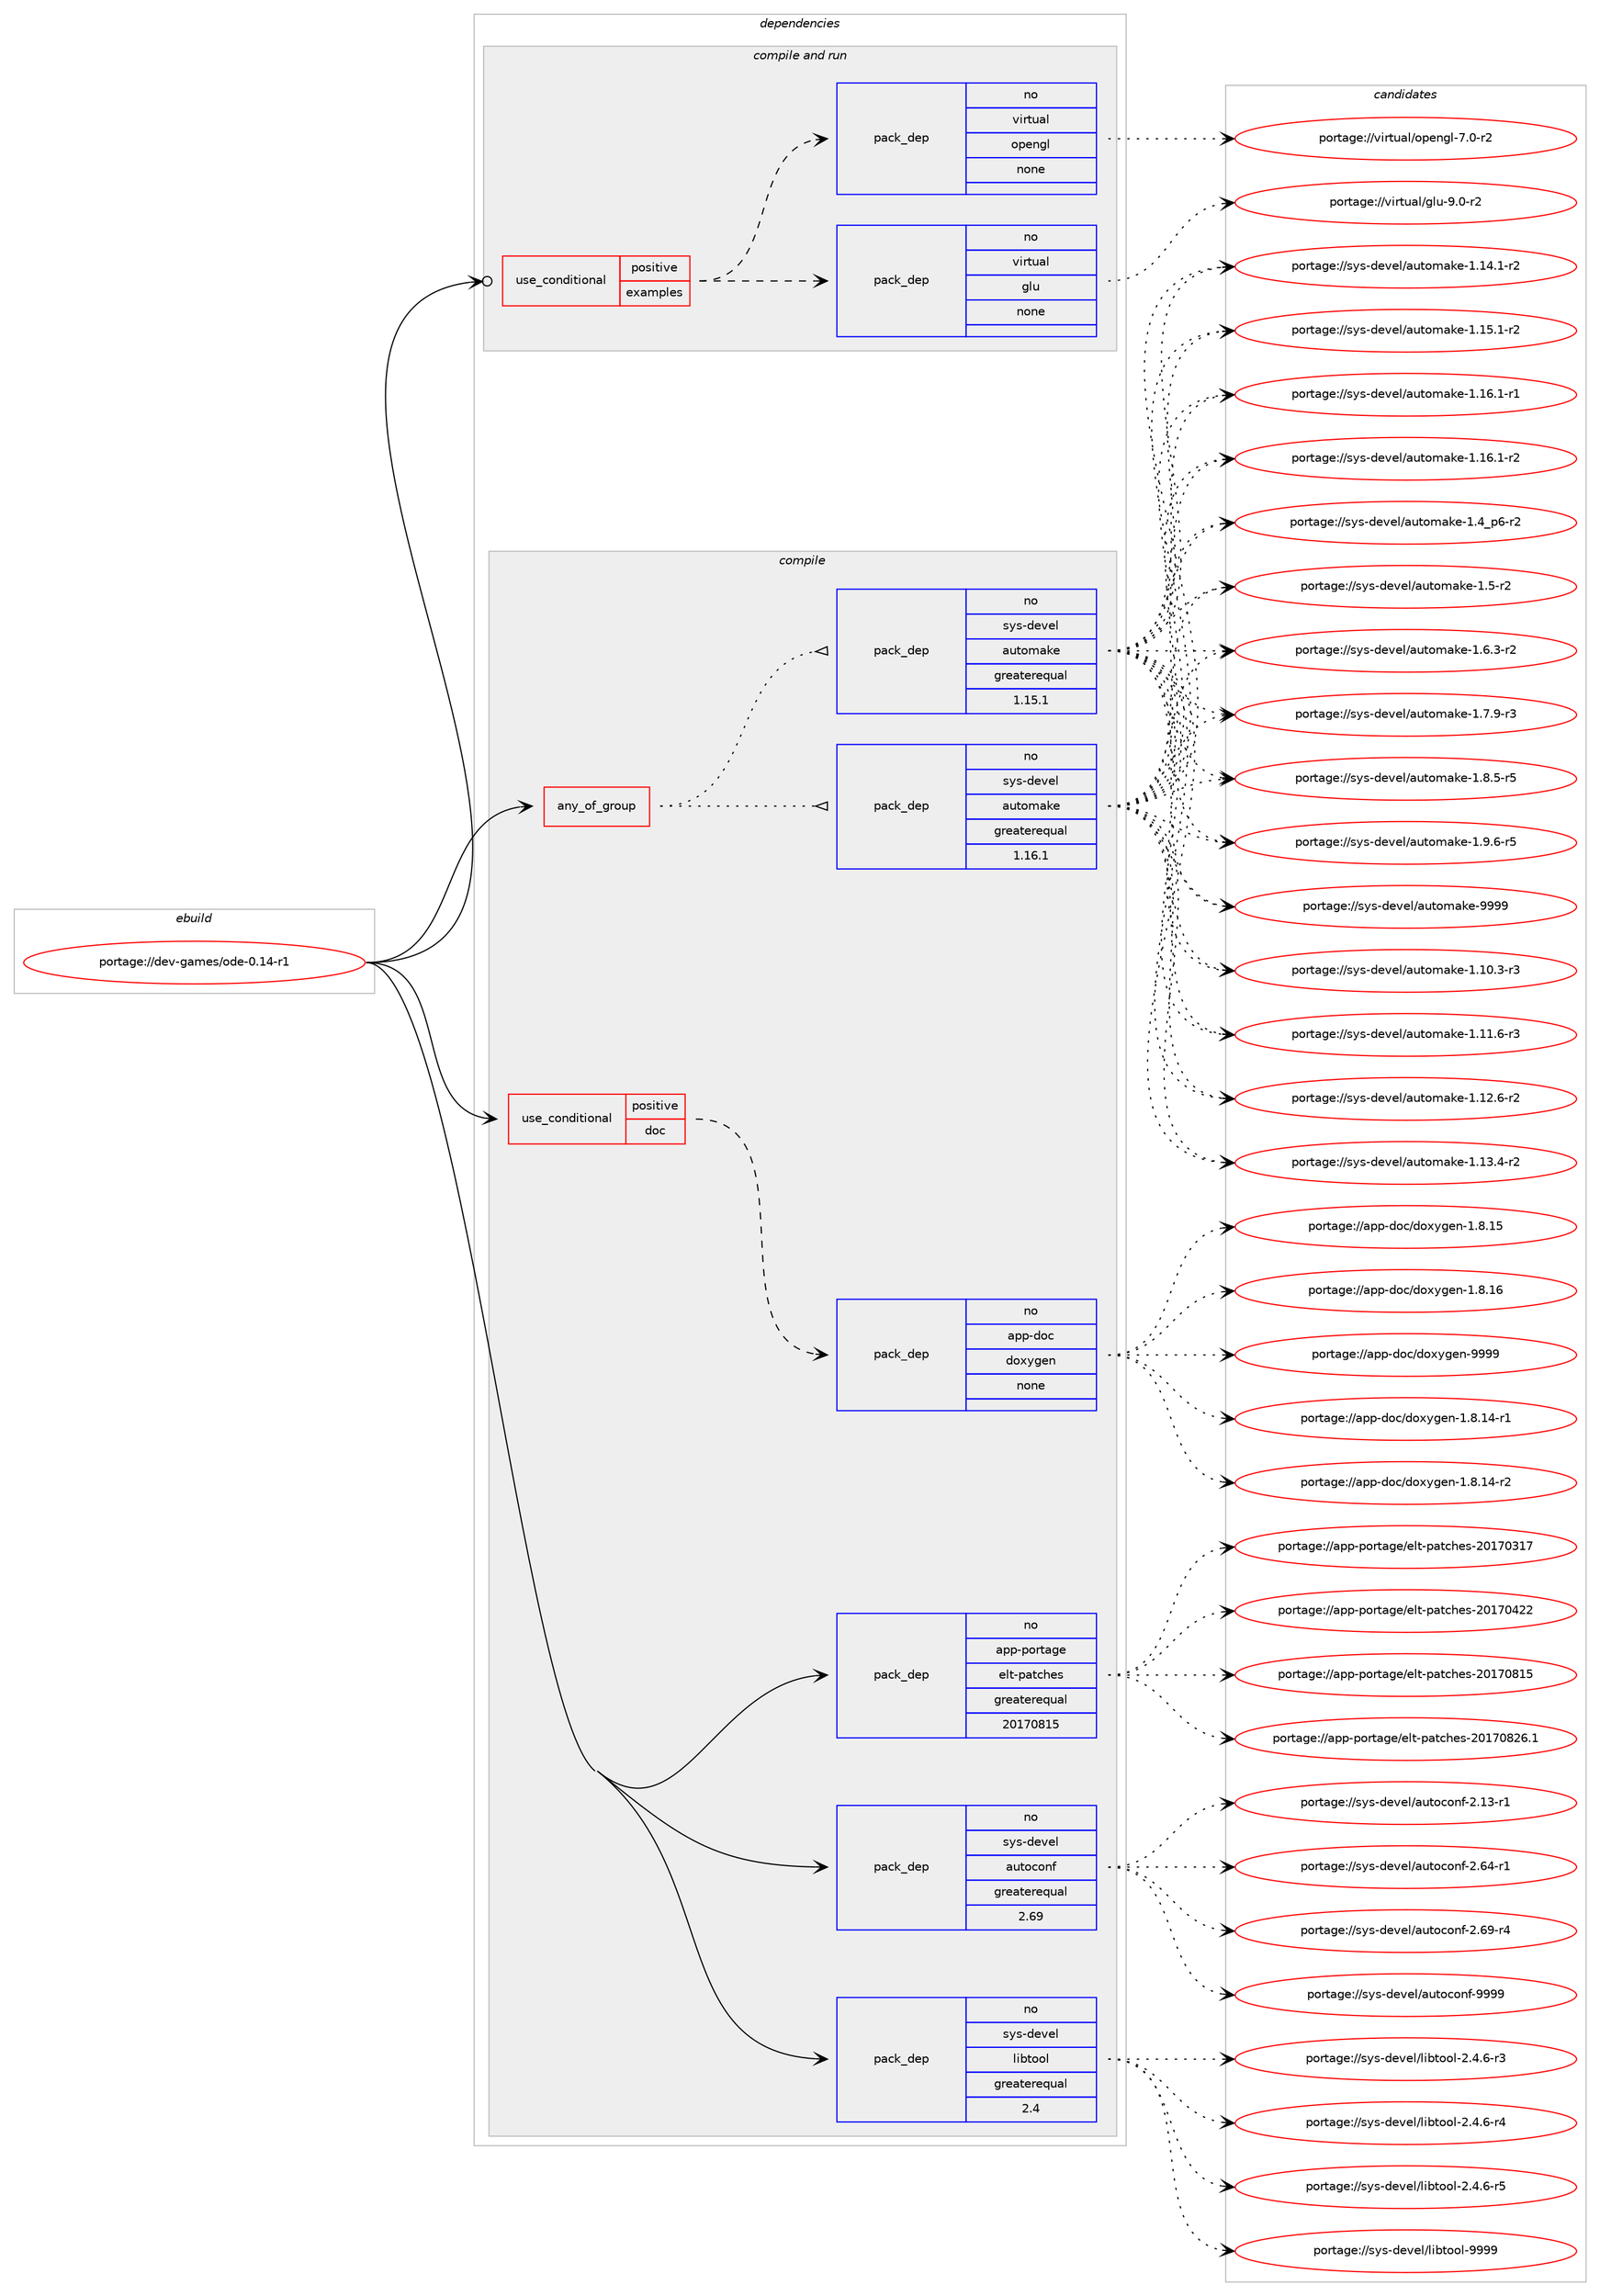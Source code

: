 digraph prolog {

# *************
# Graph options
# *************

newrank=true;
concentrate=true;
compound=true;
graph [rankdir=LR,fontname=Helvetica,fontsize=10,ranksep=1.5];#, ranksep=2.5, nodesep=0.2];
edge  [arrowhead=vee];
node  [fontname=Helvetica,fontsize=10];

# **********
# The ebuild
# **********

subgraph cluster_leftcol {
color=gray;
rank=same;
label=<<i>ebuild</i>>;
id [label="portage://dev-games/ode-0.14-r1", color=red, width=4, href="../dev-games/ode-0.14-r1.svg"];
}

# ****************
# The dependencies
# ****************

subgraph cluster_midcol {
color=gray;
label=<<i>dependencies</i>>;
subgraph cluster_compile {
fillcolor="#eeeeee";
style=filled;
label=<<i>compile</i>>;
subgraph any1269 {
dependency60438 [label=<<TABLE BORDER="0" CELLBORDER="1" CELLSPACING="0" CELLPADDING="4"><TR><TD CELLPADDING="10">any_of_group</TD></TR></TABLE>>, shape=none, color=red];subgraph pack45172 {
dependency60439 [label=<<TABLE BORDER="0" CELLBORDER="1" CELLSPACING="0" CELLPADDING="4" WIDTH="220"><TR><TD ROWSPAN="6" CELLPADDING="30">pack_dep</TD></TR><TR><TD WIDTH="110">no</TD></TR><TR><TD>sys-devel</TD></TR><TR><TD>automake</TD></TR><TR><TD>greaterequal</TD></TR><TR><TD>1.16.1</TD></TR></TABLE>>, shape=none, color=blue];
}
dependency60438:e -> dependency60439:w [weight=20,style="dotted",arrowhead="oinv"];
subgraph pack45173 {
dependency60440 [label=<<TABLE BORDER="0" CELLBORDER="1" CELLSPACING="0" CELLPADDING="4" WIDTH="220"><TR><TD ROWSPAN="6" CELLPADDING="30">pack_dep</TD></TR><TR><TD WIDTH="110">no</TD></TR><TR><TD>sys-devel</TD></TR><TR><TD>automake</TD></TR><TR><TD>greaterequal</TD></TR><TR><TD>1.15.1</TD></TR></TABLE>>, shape=none, color=blue];
}
dependency60438:e -> dependency60440:w [weight=20,style="dotted",arrowhead="oinv"];
}
id:e -> dependency60438:w [weight=20,style="solid",arrowhead="vee"];
subgraph cond13940 {
dependency60441 [label=<<TABLE BORDER="0" CELLBORDER="1" CELLSPACING="0" CELLPADDING="4"><TR><TD ROWSPAN="3" CELLPADDING="10">use_conditional</TD></TR><TR><TD>positive</TD></TR><TR><TD>doc</TD></TR></TABLE>>, shape=none, color=red];
subgraph pack45174 {
dependency60442 [label=<<TABLE BORDER="0" CELLBORDER="1" CELLSPACING="0" CELLPADDING="4" WIDTH="220"><TR><TD ROWSPAN="6" CELLPADDING="30">pack_dep</TD></TR><TR><TD WIDTH="110">no</TD></TR><TR><TD>app-doc</TD></TR><TR><TD>doxygen</TD></TR><TR><TD>none</TD></TR><TR><TD></TD></TR></TABLE>>, shape=none, color=blue];
}
dependency60441:e -> dependency60442:w [weight=20,style="dashed",arrowhead="vee"];
}
id:e -> dependency60441:w [weight=20,style="solid",arrowhead="vee"];
subgraph pack45175 {
dependency60443 [label=<<TABLE BORDER="0" CELLBORDER="1" CELLSPACING="0" CELLPADDING="4" WIDTH="220"><TR><TD ROWSPAN="6" CELLPADDING="30">pack_dep</TD></TR><TR><TD WIDTH="110">no</TD></TR><TR><TD>app-portage</TD></TR><TR><TD>elt-patches</TD></TR><TR><TD>greaterequal</TD></TR><TR><TD>20170815</TD></TR></TABLE>>, shape=none, color=blue];
}
id:e -> dependency60443:w [weight=20,style="solid",arrowhead="vee"];
subgraph pack45176 {
dependency60444 [label=<<TABLE BORDER="0" CELLBORDER="1" CELLSPACING="0" CELLPADDING="4" WIDTH="220"><TR><TD ROWSPAN="6" CELLPADDING="30">pack_dep</TD></TR><TR><TD WIDTH="110">no</TD></TR><TR><TD>sys-devel</TD></TR><TR><TD>autoconf</TD></TR><TR><TD>greaterequal</TD></TR><TR><TD>2.69</TD></TR></TABLE>>, shape=none, color=blue];
}
id:e -> dependency60444:w [weight=20,style="solid",arrowhead="vee"];
subgraph pack45177 {
dependency60445 [label=<<TABLE BORDER="0" CELLBORDER="1" CELLSPACING="0" CELLPADDING="4" WIDTH="220"><TR><TD ROWSPAN="6" CELLPADDING="30">pack_dep</TD></TR><TR><TD WIDTH="110">no</TD></TR><TR><TD>sys-devel</TD></TR><TR><TD>libtool</TD></TR><TR><TD>greaterequal</TD></TR><TR><TD>2.4</TD></TR></TABLE>>, shape=none, color=blue];
}
id:e -> dependency60445:w [weight=20,style="solid",arrowhead="vee"];
}
subgraph cluster_compileandrun {
fillcolor="#eeeeee";
style=filled;
label=<<i>compile and run</i>>;
subgraph cond13941 {
dependency60446 [label=<<TABLE BORDER="0" CELLBORDER="1" CELLSPACING="0" CELLPADDING="4"><TR><TD ROWSPAN="3" CELLPADDING="10">use_conditional</TD></TR><TR><TD>positive</TD></TR><TR><TD>examples</TD></TR></TABLE>>, shape=none, color=red];
subgraph pack45178 {
dependency60447 [label=<<TABLE BORDER="0" CELLBORDER="1" CELLSPACING="0" CELLPADDING="4" WIDTH="220"><TR><TD ROWSPAN="6" CELLPADDING="30">pack_dep</TD></TR><TR><TD WIDTH="110">no</TD></TR><TR><TD>virtual</TD></TR><TR><TD>glu</TD></TR><TR><TD>none</TD></TR><TR><TD></TD></TR></TABLE>>, shape=none, color=blue];
}
dependency60446:e -> dependency60447:w [weight=20,style="dashed",arrowhead="vee"];
subgraph pack45179 {
dependency60448 [label=<<TABLE BORDER="0" CELLBORDER="1" CELLSPACING="0" CELLPADDING="4" WIDTH="220"><TR><TD ROWSPAN="6" CELLPADDING="30">pack_dep</TD></TR><TR><TD WIDTH="110">no</TD></TR><TR><TD>virtual</TD></TR><TR><TD>opengl</TD></TR><TR><TD>none</TD></TR><TR><TD></TD></TR></TABLE>>, shape=none, color=blue];
}
dependency60446:e -> dependency60448:w [weight=20,style="dashed",arrowhead="vee"];
}
id:e -> dependency60446:w [weight=20,style="solid",arrowhead="odotvee"];
}
subgraph cluster_run {
fillcolor="#eeeeee";
style=filled;
label=<<i>run</i>>;
}
}

# **************
# The candidates
# **************

subgraph cluster_choices {
rank=same;
color=gray;
label=<<i>candidates</i>>;

subgraph choice45172 {
color=black;
nodesep=1;
choiceportage11512111545100101118101108479711711611110997107101454946494846514511451 [label="portage://sys-devel/automake-1.10.3-r3", color=red, width=4,href="../sys-devel/automake-1.10.3-r3.svg"];
choiceportage11512111545100101118101108479711711611110997107101454946494946544511451 [label="portage://sys-devel/automake-1.11.6-r3", color=red, width=4,href="../sys-devel/automake-1.11.6-r3.svg"];
choiceportage11512111545100101118101108479711711611110997107101454946495046544511450 [label="portage://sys-devel/automake-1.12.6-r2", color=red, width=4,href="../sys-devel/automake-1.12.6-r2.svg"];
choiceportage11512111545100101118101108479711711611110997107101454946495146524511450 [label="portage://sys-devel/automake-1.13.4-r2", color=red, width=4,href="../sys-devel/automake-1.13.4-r2.svg"];
choiceportage11512111545100101118101108479711711611110997107101454946495246494511450 [label="portage://sys-devel/automake-1.14.1-r2", color=red, width=4,href="../sys-devel/automake-1.14.1-r2.svg"];
choiceportage11512111545100101118101108479711711611110997107101454946495346494511450 [label="portage://sys-devel/automake-1.15.1-r2", color=red, width=4,href="../sys-devel/automake-1.15.1-r2.svg"];
choiceportage11512111545100101118101108479711711611110997107101454946495446494511449 [label="portage://sys-devel/automake-1.16.1-r1", color=red, width=4,href="../sys-devel/automake-1.16.1-r1.svg"];
choiceportage11512111545100101118101108479711711611110997107101454946495446494511450 [label="portage://sys-devel/automake-1.16.1-r2", color=red, width=4,href="../sys-devel/automake-1.16.1-r2.svg"];
choiceportage115121115451001011181011084797117116111109971071014549465295112544511450 [label="portage://sys-devel/automake-1.4_p6-r2", color=red, width=4,href="../sys-devel/automake-1.4_p6-r2.svg"];
choiceportage11512111545100101118101108479711711611110997107101454946534511450 [label="portage://sys-devel/automake-1.5-r2", color=red, width=4,href="../sys-devel/automake-1.5-r2.svg"];
choiceportage115121115451001011181011084797117116111109971071014549465446514511450 [label="portage://sys-devel/automake-1.6.3-r2", color=red, width=4,href="../sys-devel/automake-1.6.3-r2.svg"];
choiceportage115121115451001011181011084797117116111109971071014549465546574511451 [label="portage://sys-devel/automake-1.7.9-r3", color=red, width=4,href="../sys-devel/automake-1.7.9-r3.svg"];
choiceportage115121115451001011181011084797117116111109971071014549465646534511453 [label="portage://sys-devel/automake-1.8.5-r5", color=red, width=4,href="../sys-devel/automake-1.8.5-r5.svg"];
choiceportage115121115451001011181011084797117116111109971071014549465746544511453 [label="portage://sys-devel/automake-1.9.6-r5", color=red, width=4,href="../sys-devel/automake-1.9.6-r5.svg"];
choiceportage115121115451001011181011084797117116111109971071014557575757 [label="portage://sys-devel/automake-9999", color=red, width=4,href="../sys-devel/automake-9999.svg"];
dependency60439:e -> choiceportage11512111545100101118101108479711711611110997107101454946494846514511451:w [style=dotted,weight="100"];
dependency60439:e -> choiceportage11512111545100101118101108479711711611110997107101454946494946544511451:w [style=dotted,weight="100"];
dependency60439:e -> choiceportage11512111545100101118101108479711711611110997107101454946495046544511450:w [style=dotted,weight="100"];
dependency60439:e -> choiceportage11512111545100101118101108479711711611110997107101454946495146524511450:w [style=dotted,weight="100"];
dependency60439:e -> choiceportage11512111545100101118101108479711711611110997107101454946495246494511450:w [style=dotted,weight="100"];
dependency60439:e -> choiceportage11512111545100101118101108479711711611110997107101454946495346494511450:w [style=dotted,weight="100"];
dependency60439:e -> choiceportage11512111545100101118101108479711711611110997107101454946495446494511449:w [style=dotted,weight="100"];
dependency60439:e -> choiceportage11512111545100101118101108479711711611110997107101454946495446494511450:w [style=dotted,weight="100"];
dependency60439:e -> choiceportage115121115451001011181011084797117116111109971071014549465295112544511450:w [style=dotted,weight="100"];
dependency60439:e -> choiceportage11512111545100101118101108479711711611110997107101454946534511450:w [style=dotted,weight="100"];
dependency60439:e -> choiceportage115121115451001011181011084797117116111109971071014549465446514511450:w [style=dotted,weight="100"];
dependency60439:e -> choiceportage115121115451001011181011084797117116111109971071014549465546574511451:w [style=dotted,weight="100"];
dependency60439:e -> choiceportage115121115451001011181011084797117116111109971071014549465646534511453:w [style=dotted,weight="100"];
dependency60439:e -> choiceportage115121115451001011181011084797117116111109971071014549465746544511453:w [style=dotted,weight="100"];
dependency60439:e -> choiceportage115121115451001011181011084797117116111109971071014557575757:w [style=dotted,weight="100"];
}
subgraph choice45173 {
color=black;
nodesep=1;
choiceportage11512111545100101118101108479711711611110997107101454946494846514511451 [label="portage://sys-devel/automake-1.10.3-r3", color=red, width=4,href="../sys-devel/automake-1.10.3-r3.svg"];
choiceportage11512111545100101118101108479711711611110997107101454946494946544511451 [label="portage://sys-devel/automake-1.11.6-r3", color=red, width=4,href="../sys-devel/automake-1.11.6-r3.svg"];
choiceportage11512111545100101118101108479711711611110997107101454946495046544511450 [label="portage://sys-devel/automake-1.12.6-r2", color=red, width=4,href="../sys-devel/automake-1.12.6-r2.svg"];
choiceportage11512111545100101118101108479711711611110997107101454946495146524511450 [label="portage://sys-devel/automake-1.13.4-r2", color=red, width=4,href="../sys-devel/automake-1.13.4-r2.svg"];
choiceportage11512111545100101118101108479711711611110997107101454946495246494511450 [label="portage://sys-devel/automake-1.14.1-r2", color=red, width=4,href="../sys-devel/automake-1.14.1-r2.svg"];
choiceportage11512111545100101118101108479711711611110997107101454946495346494511450 [label="portage://sys-devel/automake-1.15.1-r2", color=red, width=4,href="../sys-devel/automake-1.15.1-r2.svg"];
choiceportage11512111545100101118101108479711711611110997107101454946495446494511449 [label="portage://sys-devel/automake-1.16.1-r1", color=red, width=4,href="../sys-devel/automake-1.16.1-r1.svg"];
choiceportage11512111545100101118101108479711711611110997107101454946495446494511450 [label="portage://sys-devel/automake-1.16.1-r2", color=red, width=4,href="../sys-devel/automake-1.16.1-r2.svg"];
choiceportage115121115451001011181011084797117116111109971071014549465295112544511450 [label="portage://sys-devel/automake-1.4_p6-r2", color=red, width=4,href="../sys-devel/automake-1.4_p6-r2.svg"];
choiceportage11512111545100101118101108479711711611110997107101454946534511450 [label="portage://sys-devel/automake-1.5-r2", color=red, width=4,href="../sys-devel/automake-1.5-r2.svg"];
choiceportage115121115451001011181011084797117116111109971071014549465446514511450 [label="portage://sys-devel/automake-1.6.3-r2", color=red, width=4,href="../sys-devel/automake-1.6.3-r2.svg"];
choiceportage115121115451001011181011084797117116111109971071014549465546574511451 [label="portage://sys-devel/automake-1.7.9-r3", color=red, width=4,href="../sys-devel/automake-1.7.9-r3.svg"];
choiceportage115121115451001011181011084797117116111109971071014549465646534511453 [label="portage://sys-devel/automake-1.8.5-r5", color=red, width=4,href="../sys-devel/automake-1.8.5-r5.svg"];
choiceportage115121115451001011181011084797117116111109971071014549465746544511453 [label="portage://sys-devel/automake-1.9.6-r5", color=red, width=4,href="../sys-devel/automake-1.9.6-r5.svg"];
choiceportage115121115451001011181011084797117116111109971071014557575757 [label="portage://sys-devel/automake-9999", color=red, width=4,href="../sys-devel/automake-9999.svg"];
dependency60440:e -> choiceportage11512111545100101118101108479711711611110997107101454946494846514511451:w [style=dotted,weight="100"];
dependency60440:e -> choiceportage11512111545100101118101108479711711611110997107101454946494946544511451:w [style=dotted,weight="100"];
dependency60440:e -> choiceportage11512111545100101118101108479711711611110997107101454946495046544511450:w [style=dotted,weight="100"];
dependency60440:e -> choiceportage11512111545100101118101108479711711611110997107101454946495146524511450:w [style=dotted,weight="100"];
dependency60440:e -> choiceportage11512111545100101118101108479711711611110997107101454946495246494511450:w [style=dotted,weight="100"];
dependency60440:e -> choiceportage11512111545100101118101108479711711611110997107101454946495346494511450:w [style=dotted,weight="100"];
dependency60440:e -> choiceportage11512111545100101118101108479711711611110997107101454946495446494511449:w [style=dotted,weight="100"];
dependency60440:e -> choiceportage11512111545100101118101108479711711611110997107101454946495446494511450:w [style=dotted,weight="100"];
dependency60440:e -> choiceportage115121115451001011181011084797117116111109971071014549465295112544511450:w [style=dotted,weight="100"];
dependency60440:e -> choiceportage11512111545100101118101108479711711611110997107101454946534511450:w [style=dotted,weight="100"];
dependency60440:e -> choiceportage115121115451001011181011084797117116111109971071014549465446514511450:w [style=dotted,weight="100"];
dependency60440:e -> choiceportage115121115451001011181011084797117116111109971071014549465546574511451:w [style=dotted,weight="100"];
dependency60440:e -> choiceportage115121115451001011181011084797117116111109971071014549465646534511453:w [style=dotted,weight="100"];
dependency60440:e -> choiceportage115121115451001011181011084797117116111109971071014549465746544511453:w [style=dotted,weight="100"];
dependency60440:e -> choiceportage115121115451001011181011084797117116111109971071014557575757:w [style=dotted,weight="100"];
}
subgraph choice45174 {
color=black;
nodesep=1;
choiceportage97112112451001119947100111120121103101110454946564649524511449 [label="portage://app-doc/doxygen-1.8.14-r1", color=red, width=4,href="../app-doc/doxygen-1.8.14-r1.svg"];
choiceportage97112112451001119947100111120121103101110454946564649524511450 [label="portage://app-doc/doxygen-1.8.14-r2", color=red, width=4,href="../app-doc/doxygen-1.8.14-r2.svg"];
choiceportage9711211245100111994710011112012110310111045494656464953 [label="portage://app-doc/doxygen-1.8.15", color=red, width=4,href="../app-doc/doxygen-1.8.15.svg"];
choiceportage9711211245100111994710011112012110310111045494656464954 [label="portage://app-doc/doxygen-1.8.16", color=red, width=4,href="../app-doc/doxygen-1.8.16.svg"];
choiceportage971121124510011199471001111201211031011104557575757 [label="portage://app-doc/doxygen-9999", color=red, width=4,href="../app-doc/doxygen-9999.svg"];
dependency60442:e -> choiceportage97112112451001119947100111120121103101110454946564649524511449:w [style=dotted,weight="100"];
dependency60442:e -> choiceportage97112112451001119947100111120121103101110454946564649524511450:w [style=dotted,weight="100"];
dependency60442:e -> choiceportage9711211245100111994710011112012110310111045494656464953:w [style=dotted,weight="100"];
dependency60442:e -> choiceportage9711211245100111994710011112012110310111045494656464954:w [style=dotted,weight="100"];
dependency60442:e -> choiceportage971121124510011199471001111201211031011104557575757:w [style=dotted,weight="100"];
}
subgraph choice45175 {
color=black;
nodesep=1;
choiceportage97112112451121111141169710310147101108116451129711699104101115455048495548514955 [label="portage://app-portage/elt-patches-20170317", color=red, width=4,href="../app-portage/elt-patches-20170317.svg"];
choiceportage97112112451121111141169710310147101108116451129711699104101115455048495548525050 [label="portage://app-portage/elt-patches-20170422", color=red, width=4,href="../app-portage/elt-patches-20170422.svg"];
choiceportage97112112451121111141169710310147101108116451129711699104101115455048495548564953 [label="portage://app-portage/elt-patches-20170815", color=red, width=4,href="../app-portage/elt-patches-20170815.svg"];
choiceportage971121124511211111411697103101471011081164511297116991041011154550484955485650544649 [label="portage://app-portage/elt-patches-20170826.1", color=red, width=4,href="../app-portage/elt-patches-20170826.1.svg"];
dependency60443:e -> choiceportage97112112451121111141169710310147101108116451129711699104101115455048495548514955:w [style=dotted,weight="100"];
dependency60443:e -> choiceportage97112112451121111141169710310147101108116451129711699104101115455048495548525050:w [style=dotted,weight="100"];
dependency60443:e -> choiceportage97112112451121111141169710310147101108116451129711699104101115455048495548564953:w [style=dotted,weight="100"];
dependency60443:e -> choiceportage971121124511211111411697103101471011081164511297116991041011154550484955485650544649:w [style=dotted,weight="100"];
}
subgraph choice45176 {
color=black;
nodesep=1;
choiceportage1151211154510010111810110847971171161119911111010245504649514511449 [label="portage://sys-devel/autoconf-2.13-r1", color=red, width=4,href="../sys-devel/autoconf-2.13-r1.svg"];
choiceportage1151211154510010111810110847971171161119911111010245504654524511449 [label="portage://sys-devel/autoconf-2.64-r1", color=red, width=4,href="../sys-devel/autoconf-2.64-r1.svg"];
choiceportage1151211154510010111810110847971171161119911111010245504654574511452 [label="portage://sys-devel/autoconf-2.69-r4", color=red, width=4,href="../sys-devel/autoconf-2.69-r4.svg"];
choiceportage115121115451001011181011084797117116111991111101024557575757 [label="portage://sys-devel/autoconf-9999", color=red, width=4,href="../sys-devel/autoconf-9999.svg"];
dependency60444:e -> choiceportage1151211154510010111810110847971171161119911111010245504649514511449:w [style=dotted,weight="100"];
dependency60444:e -> choiceportage1151211154510010111810110847971171161119911111010245504654524511449:w [style=dotted,weight="100"];
dependency60444:e -> choiceportage1151211154510010111810110847971171161119911111010245504654574511452:w [style=dotted,weight="100"];
dependency60444:e -> choiceportage115121115451001011181011084797117116111991111101024557575757:w [style=dotted,weight="100"];
}
subgraph choice45177 {
color=black;
nodesep=1;
choiceportage1151211154510010111810110847108105981161111111084550465246544511451 [label="portage://sys-devel/libtool-2.4.6-r3", color=red, width=4,href="../sys-devel/libtool-2.4.6-r3.svg"];
choiceportage1151211154510010111810110847108105981161111111084550465246544511452 [label="portage://sys-devel/libtool-2.4.6-r4", color=red, width=4,href="../sys-devel/libtool-2.4.6-r4.svg"];
choiceportage1151211154510010111810110847108105981161111111084550465246544511453 [label="portage://sys-devel/libtool-2.4.6-r5", color=red, width=4,href="../sys-devel/libtool-2.4.6-r5.svg"];
choiceportage1151211154510010111810110847108105981161111111084557575757 [label="portage://sys-devel/libtool-9999", color=red, width=4,href="../sys-devel/libtool-9999.svg"];
dependency60445:e -> choiceportage1151211154510010111810110847108105981161111111084550465246544511451:w [style=dotted,weight="100"];
dependency60445:e -> choiceportage1151211154510010111810110847108105981161111111084550465246544511452:w [style=dotted,weight="100"];
dependency60445:e -> choiceportage1151211154510010111810110847108105981161111111084550465246544511453:w [style=dotted,weight="100"];
dependency60445:e -> choiceportage1151211154510010111810110847108105981161111111084557575757:w [style=dotted,weight="100"];
}
subgraph choice45178 {
color=black;
nodesep=1;
choiceportage1181051141161179710847103108117455746484511450 [label="portage://virtual/glu-9.0-r2", color=red, width=4,href="../virtual/glu-9.0-r2.svg"];
dependency60447:e -> choiceportage1181051141161179710847103108117455746484511450:w [style=dotted,weight="100"];
}
subgraph choice45179 {
color=black;
nodesep=1;
choiceportage1181051141161179710847111112101110103108455546484511450 [label="portage://virtual/opengl-7.0-r2", color=red, width=4,href="../virtual/opengl-7.0-r2.svg"];
dependency60448:e -> choiceportage1181051141161179710847111112101110103108455546484511450:w [style=dotted,weight="100"];
}
}

}
